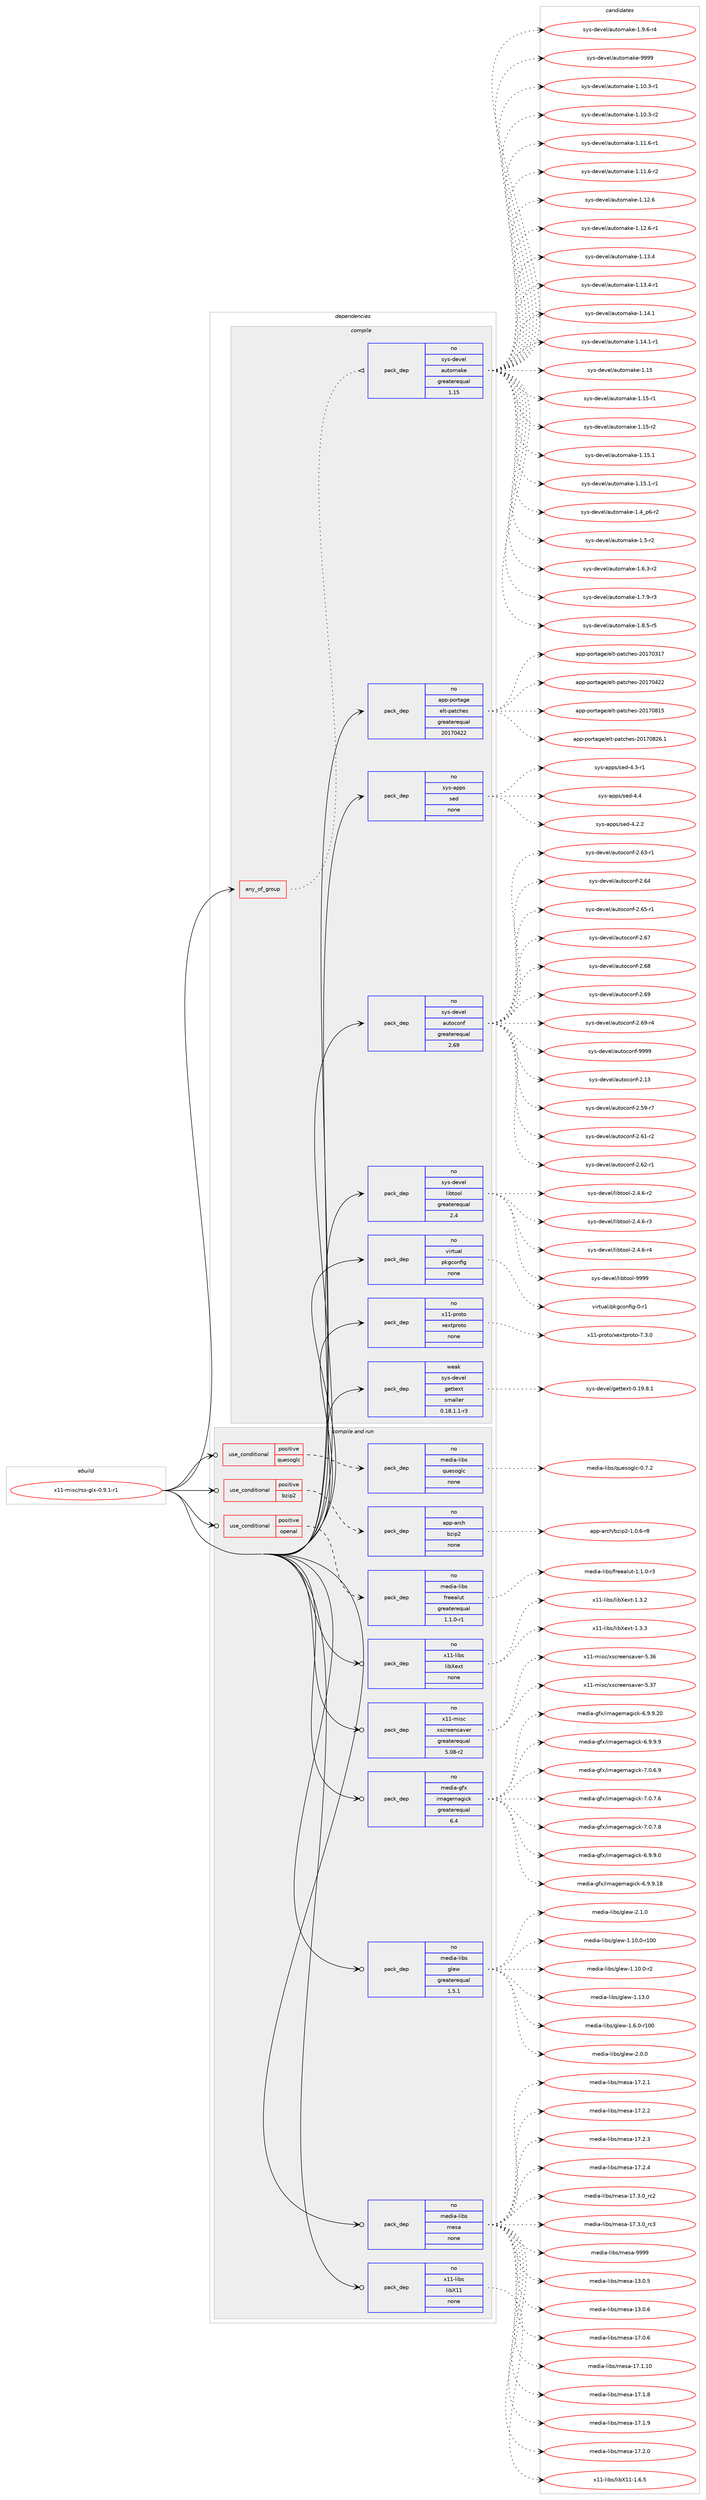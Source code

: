 digraph prolog {

# *************
# Graph options
# *************

newrank=true;
concentrate=true;
compound=true;
graph [rankdir=LR,fontname=Helvetica,fontsize=10,ranksep=1.5];#, ranksep=2.5, nodesep=0.2];
edge  [arrowhead=vee];
node  [fontname=Helvetica,fontsize=10];

# **********
# The ebuild
# **********

subgraph cluster_leftcol {
color=gray;
rank=same;
label=<<i>ebuild</i>>;
id [label="x11-misc/rss-glx-0.9.1-r1", color=red, width=4, href="../x11-misc/rss-glx-0.9.1-r1.svg"];
}

# ****************
# The dependencies
# ****************

subgraph cluster_midcol {
color=gray;
label=<<i>dependencies</i>>;
subgraph cluster_compile {
fillcolor="#eeeeee";
style=filled;
label=<<i>compile</i>>;
subgraph any9499 {
dependency523817 [label=<<TABLE BORDER="0" CELLBORDER="1" CELLSPACING="0" CELLPADDING="4"><TR><TD CELLPADDING="10">any_of_group</TD></TR></TABLE>>, shape=none, color=red];subgraph pack390745 {
dependency523818 [label=<<TABLE BORDER="0" CELLBORDER="1" CELLSPACING="0" CELLPADDING="4" WIDTH="220"><TR><TD ROWSPAN="6" CELLPADDING="30">pack_dep</TD></TR><TR><TD WIDTH="110">no</TD></TR><TR><TD>sys-devel</TD></TR><TR><TD>automake</TD></TR><TR><TD>greaterequal</TD></TR><TR><TD>1.15</TD></TR></TABLE>>, shape=none, color=blue];
}
dependency523817:e -> dependency523818:w [weight=20,style="dotted",arrowhead="oinv"];
}
id:e -> dependency523817:w [weight=20,style="solid",arrowhead="vee"];
subgraph pack390746 {
dependency523819 [label=<<TABLE BORDER="0" CELLBORDER="1" CELLSPACING="0" CELLPADDING="4" WIDTH="220"><TR><TD ROWSPAN="6" CELLPADDING="30">pack_dep</TD></TR><TR><TD WIDTH="110">no</TD></TR><TR><TD>app-portage</TD></TR><TR><TD>elt-patches</TD></TR><TR><TD>greaterequal</TD></TR><TR><TD>20170422</TD></TR></TABLE>>, shape=none, color=blue];
}
id:e -> dependency523819:w [weight=20,style="solid",arrowhead="vee"];
subgraph pack390747 {
dependency523820 [label=<<TABLE BORDER="0" CELLBORDER="1" CELLSPACING="0" CELLPADDING="4" WIDTH="220"><TR><TD ROWSPAN="6" CELLPADDING="30">pack_dep</TD></TR><TR><TD WIDTH="110">no</TD></TR><TR><TD>sys-apps</TD></TR><TR><TD>sed</TD></TR><TR><TD>none</TD></TR><TR><TD></TD></TR></TABLE>>, shape=none, color=blue];
}
id:e -> dependency523820:w [weight=20,style="solid",arrowhead="vee"];
subgraph pack390748 {
dependency523821 [label=<<TABLE BORDER="0" CELLBORDER="1" CELLSPACING="0" CELLPADDING="4" WIDTH="220"><TR><TD ROWSPAN="6" CELLPADDING="30">pack_dep</TD></TR><TR><TD WIDTH="110">no</TD></TR><TR><TD>sys-devel</TD></TR><TR><TD>autoconf</TD></TR><TR><TD>greaterequal</TD></TR><TR><TD>2.69</TD></TR></TABLE>>, shape=none, color=blue];
}
id:e -> dependency523821:w [weight=20,style="solid",arrowhead="vee"];
subgraph pack390749 {
dependency523822 [label=<<TABLE BORDER="0" CELLBORDER="1" CELLSPACING="0" CELLPADDING="4" WIDTH="220"><TR><TD ROWSPAN="6" CELLPADDING="30">pack_dep</TD></TR><TR><TD WIDTH="110">no</TD></TR><TR><TD>sys-devel</TD></TR><TR><TD>libtool</TD></TR><TR><TD>greaterequal</TD></TR><TR><TD>2.4</TD></TR></TABLE>>, shape=none, color=blue];
}
id:e -> dependency523822:w [weight=20,style="solid",arrowhead="vee"];
subgraph pack390750 {
dependency523823 [label=<<TABLE BORDER="0" CELLBORDER="1" CELLSPACING="0" CELLPADDING="4" WIDTH="220"><TR><TD ROWSPAN="6" CELLPADDING="30">pack_dep</TD></TR><TR><TD WIDTH="110">no</TD></TR><TR><TD>virtual</TD></TR><TR><TD>pkgconfig</TD></TR><TR><TD>none</TD></TR><TR><TD></TD></TR></TABLE>>, shape=none, color=blue];
}
id:e -> dependency523823:w [weight=20,style="solid",arrowhead="vee"];
subgraph pack390751 {
dependency523824 [label=<<TABLE BORDER="0" CELLBORDER="1" CELLSPACING="0" CELLPADDING="4" WIDTH="220"><TR><TD ROWSPAN="6" CELLPADDING="30">pack_dep</TD></TR><TR><TD WIDTH="110">no</TD></TR><TR><TD>x11-proto</TD></TR><TR><TD>xextproto</TD></TR><TR><TD>none</TD></TR><TR><TD></TD></TR></TABLE>>, shape=none, color=blue];
}
id:e -> dependency523824:w [weight=20,style="solid",arrowhead="vee"];
subgraph pack390752 {
dependency523825 [label=<<TABLE BORDER="0" CELLBORDER="1" CELLSPACING="0" CELLPADDING="4" WIDTH="220"><TR><TD ROWSPAN="6" CELLPADDING="30">pack_dep</TD></TR><TR><TD WIDTH="110">weak</TD></TR><TR><TD>sys-devel</TD></TR><TR><TD>gettext</TD></TR><TR><TD>smaller</TD></TR><TR><TD>0.18.1.1-r3</TD></TR></TABLE>>, shape=none, color=blue];
}
id:e -> dependency523825:w [weight=20,style="solid",arrowhead="vee"];
}
subgraph cluster_compileandrun {
fillcolor="#eeeeee";
style=filled;
label=<<i>compile and run</i>>;
subgraph cond123230 {
dependency523826 [label=<<TABLE BORDER="0" CELLBORDER="1" CELLSPACING="0" CELLPADDING="4"><TR><TD ROWSPAN="3" CELLPADDING="10">use_conditional</TD></TR><TR><TD>positive</TD></TR><TR><TD>bzip2</TD></TR></TABLE>>, shape=none, color=red];
subgraph pack390753 {
dependency523827 [label=<<TABLE BORDER="0" CELLBORDER="1" CELLSPACING="0" CELLPADDING="4" WIDTH="220"><TR><TD ROWSPAN="6" CELLPADDING="30">pack_dep</TD></TR><TR><TD WIDTH="110">no</TD></TR><TR><TD>app-arch</TD></TR><TR><TD>bzip2</TD></TR><TR><TD>none</TD></TR><TR><TD></TD></TR></TABLE>>, shape=none, color=blue];
}
dependency523826:e -> dependency523827:w [weight=20,style="dashed",arrowhead="vee"];
}
id:e -> dependency523826:w [weight=20,style="solid",arrowhead="odotvee"];
subgraph cond123231 {
dependency523828 [label=<<TABLE BORDER="0" CELLBORDER="1" CELLSPACING="0" CELLPADDING="4"><TR><TD ROWSPAN="3" CELLPADDING="10">use_conditional</TD></TR><TR><TD>positive</TD></TR><TR><TD>openal</TD></TR></TABLE>>, shape=none, color=red];
subgraph pack390754 {
dependency523829 [label=<<TABLE BORDER="0" CELLBORDER="1" CELLSPACING="0" CELLPADDING="4" WIDTH="220"><TR><TD ROWSPAN="6" CELLPADDING="30">pack_dep</TD></TR><TR><TD WIDTH="110">no</TD></TR><TR><TD>media-libs</TD></TR><TR><TD>freealut</TD></TR><TR><TD>greaterequal</TD></TR><TR><TD>1.1.0-r1</TD></TR></TABLE>>, shape=none, color=blue];
}
dependency523828:e -> dependency523829:w [weight=20,style="dashed",arrowhead="vee"];
}
id:e -> dependency523828:w [weight=20,style="solid",arrowhead="odotvee"];
subgraph cond123232 {
dependency523830 [label=<<TABLE BORDER="0" CELLBORDER="1" CELLSPACING="0" CELLPADDING="4"><TR><TD ROWSPAN="3" CELLPADDING="10">use_conditional</TD></TR><TR><TD>positive</TD></TR><TR><TD>quesoglc</TD></TR></TABLE>>, shape=none, color=red];
subgraph pack390755 {
dependency523831 [label=<<TABLE BORDER="0" CELLBORDER="1" CELLSPACING="0" CELLPADDING="4" WIDTH="220"><TR><TD ROWSPAN="6" CELLPADDING="30">pack_dep</TD></TR><TR><TD WIDTH="110">no</TD></TR><TR><TD>media-libs</TD></TR><TR><TD>quesoglc</TD></TR><TR><TD>none</TD></TR><TR><TD></TD></TR></TABLE>>, shape=none, color=blue];
}
dependency523830:e -> dependency523831:w [weight=20,style="dashed",arrowhead="vee"];
}
id:e -> dependency523830:w [weight=20,style="solid",arrowhead="odotvee"];
subgraph pack390756 {
dependency523832 [label=<<TABLE BORDER="0" CELLBORDER="1" CELLSPACING="0" CELLPADDING="4" WIDTH="220"><TR><TD ROWSPAN="6" CELLPADDING="30">pack_dep</TD></TR><TR><TD WIDTH="110">no</TD></TR><TR><TD>media-gfx</TD></TR><TR><TD>imagemagick</TD></TR><TR><TD>greaterequal</TD></TR><TR><TD>6.4</TD></TR></TABLE>>, shape=none, color=blue];
}
id:e -> dependency523832:w [weight=20,style="solid",arrowhead="odotvee"];
subgraph pack390757 {
dependency523833 [label=<<TABLE BORDER="0" CELLBORDER="1" CELLSPACING="0" CELLPADDING="4" WIDTH="220"><TR><TD ROWSPAN="6" CELLPADDING="30">pack_dep</TD></TR><TR><TD WIDTH="110">no</TD></TR><TR><TD>media-libs</TD></TR><TR><TD>glew</TD></TR><TR><TD>greaterequal</TD></TR><TR><TD>1.5.1</TD></TR></TABLE>>, shape=none, color=blue];
}
id:e -> dependency523833:w [weight=20,style="solid",arrowhead="odotvee"];
subgraph pack390758 {
dependency523834 [label=<<TABLE BORDER="0" CELLBORDER="1" CELLSPACING="0" CELLPADDING="4" WIDTH="220"><TR><TD ROWSPAN="6" CELLPADDING="30">pack_dep</TD></TR><TR><TD WIDTH="110">no</TD></TR><TR><TD>media-libs</TD></TR><TR><TD>mesa</TD></TR><TR><TD>none</TD></TR><TR><TD></TD></TR></TABLE>>, shape=none, color=blue];
}
id:e -> dependency523834:w [weight=20,style="solid",arrowhead="odotvee"];
subgraph pack390759 {
dependency523835 [label=<<TABLE BORDER="0" CELLBORDER="1" CELLSPACING="0" CELLPADDING="4" WIDTH="220"><TR><TD ROWSPAN="6" CELLPADDING="30">pack_dep</TD></TR><TR><TD WIDTH="110">no</TD></TR><TR><TD>x11-libs</TD></TR><TR><TD>libX11</TD></TR><TR><TD>none</TD></TR><TR><TD></TD></TR></TABLE>>, shape=none, color=blue];
}
id:e -> dependency523835:w [weight=20,style="solid",arrowhead="odotvee"];
subgraph pack390760 {
dependency523836 [label=<<TABLE BORDER="0" CELLBORDER="1" CELLSPACING="0" CELLPADDING="4" WIDTH="220"><TR><TD ROWSPAN="6" CELLPADDING="30">pack_dep</TD></TR><TR><TD WIDTH="110">no</TD></TR><TR><TD>x11-libs</TD></TR><TR><TD>libXext</TD></TR><TR><TD>none</TD></TR><TR><TD></TD></TR></TABLE>>, shape=none, color=blue];
}
id:e -> dependency523836:w [weight=20,style="solid",arrowhead="odotvee"];
subgraph pack390761 {
dependency523837 [label=<<TABLE BORDER="0" CELLBORDER="1" CELLSPACING="0" CELLPADDING="4" WIDTH="220"><TR><TD ROWSPAN="6" CELLPADDING="30">pack_dep</TD></TR><TR><TD WIDTH="110">no</TD></TR><TR><TD>x11-misc</TD></TR><TR><TD>xscreensaver</TD></TR><TR><TD>greaterequal</TD></TR><TR><TD>5.08-r2</TD></TR></TABLE>>, shape=none, color=blue];
}
id:e -> dependency523837:w [weight=20,style="solid",arrowhead="odotvee"];
}
subgraph cluster_run {
fillcolor="#eeeeee";
style=filled;
label=<<i>run</i>>;
}
}

# **************
# The candidates
# **************

subgraph cluster_choices {
rank=same;
color=gray;
label=<<i>candidates</i>>;

subgraph choice390745 {
color=black;
nodesep=1;
choice11512111545100101118101108479711711611110997107101454946494846514511449 [label="sys-devel/automake-1.10.3-r1", color=red, width=4,href="../sys-devel/automake-1.10.3-r1.svg"];
choice11512111545100101118101108479711711611110997107101454946494846514511450 [label="sys-devel/automake-1.10.3-r2", color=red, width=4,href="../sys-devel/automake-1.10.3-r2.svg"];
choice11512111545100101118101108479711711611110997107101454946494946544511449 [label="sys-devel/automake-1.11.6-r1", color=red, width=4,href="../sys-devel/automake-1.11.6-r1.svg"];
choice11512111545100101118101108479711711611110997107101454946494946544511450 [label="sys-devel/automake-1.11.6-r2", color=red, width=4,href="../sys-devel/automake-1.11.6-r2.svg"];
choice1151211154510010111810110847971171161111099710710145494649504654 [label="sys-devel/automake-1.12.6", color=red, width=4,href="../sys-devel/automake-1.12.6.svg"];
choice11512111545100101118101108479711711611110997107101454946495046544511449 [label="sys-devel/automake-1.12.6-r1", color=red, width=4,href="../sys-devel/automake-1.12.6-r1.svg"];
choice1151211154510010111810110847971171161111099710710145494649514652 [label="sys-devel/automake-1.13.4", color=red, width=4,href="../sys-devel/automake-1.13.4.svg"];
choice11512111545100101118101108479711711611110997107101454946495146524511449 [label="sys-devel/automake-1.13.4-r1", color=red, width=4,href="../sys-devel/automake-1.13.4-r1.svg"];
choice1151211154510010111810110847971171161111099710710145494649524649 [label="sys-devel/automake-1.14.1", color=red, width=4,href="../sys-devel/automake-1.14.1.svg"];
choice11512111545100101118101108479711711611110997107101454946495246494511449 [label="sys-devel/automake-1.14.1-r1", color=red, width=4,href="../sys-devel/automake-1.14.1-r1.svg"];
choice115121115451001011181011084797117116111109971071014549464953 [label="sys-devel/automake-1.15", color=red, width=4,href="../sys-devel/automake-1.15.svg"];
choice1151211154510010111810110847971171161111099710710145494649534511449 [label="sys-devel/automake-1.15-r1", color=red, width=4,href="../sys-devel/automake-1.15-r1.svg"];
choice1151211154510010111810110847971171161111099710710145494649534511450 [label="sys-devel/automake-1.15-r2", color=red, width=4,href="../sys-devel/automake-1.15-r2.svg"];
choice1151211154510010111810110847971171161111099710710145494649534649 [label="sys-devel/automake-1.15.1", color=red, width=4,href="../sys-devel/automake-1.15.1.svg"];
choice11512111545100101118101108479711711611110997107101454946495346494511449 [label="sys-devel/automake-1.15.1-r1", color=red, width=4,href="../sys-devel/automake-1.15.1-r1.svg"];
choice115121115451001011181011084797117116111109971071014549465295112544511450 [label="sys-devel/automake-1.4_p6-r2", color=red, width=4,href="../sys-devel/automake-1.4_p6-r2.svg"];
choice11512111545100101118101108479711711611110997107101454946534511450 [label="sys-devel/automake-1.5-r2", color=red, width=4,href="../sys-devel/automake-1.5-r2.svg"];
choice115121115451001011181011084797117116111109971071014549465446514511450 [label="sys-devel/automake-1.6.3-r2", color=red, width=4,href="../sys-devel/automake-1.6.3-r2.svg"];
choice115121115451001011181011084797117116111109971071014549465546574511451 [label="sys-devel/automake-1.7.9-r3", color=red, width=4,href="../sys-devel/automake-1.7.9-r3.svg"];
choice115121115451001011181011084797117116111109971071014549465646534511453 [label="sys-devel/automake-1.8.5-r5", color=red, width=4,href="../sys-devel/automake-1.8.5-r5.svg"];
choice115121115451001011181011084797117116111109971071014549465746544511452 [label="sys-devel/automake-1.9.6-r4", color=red, width=4,href="../sys-devel/automake-1.9.6-r4.svg"];
choice115121115451001011181011084797117116111109971071014557575757 [label="sys-devel/automake-9999", color=red, width=4,href="../sys-devel/automake-9999.svg"];
dependency523818:e -> choice11512111545100101118101108479711711611110997107101454946494846514511449:w [style=dotted,weight="100"];
dependency523818:e -> choice11512111545100101118101108479711711611110997107101454946494846514511450:w [style=dotted,weight="100"];
dependency523818:e -> choice11512111545100101118101108479711711611110997107101454946494946544511449:w [style=dotted,weight="100"];
dependency523818:e -> choice11512111545100101118101108479711711611110997107101454946494946544511450:w [style=dotted,weight="100"];
dependency523818:e -> choice1151211154510010111810110847971171161111099710710145494649504654:w [style=dotted,weight="100"];
dependency523818:e -> choice11512111545100101118101108479711711611110997107101454946495046544511449:w [style=dotted,weight="100"];
dependency523818:e -> choice1151211154510010111810110847971171161111099710710145494649514652:w [style=dotted,weight="100"];
dependency523818:e -> choice11512111545100101118101108479711711611110997107101454946495146524511449:w [style=dotted,weight="100"];
dependency523818:e -> choice1151211154510010111810110847971171161111099710710145494649524649:w [style=dotted,weight="100"];
dependency523818:e -> choice11512111545100101118101108479711711611110997107101454946495246494511449:w [style=dotted,weight="100"];
dependency523818:e -> choice115121115451001011181011084797117116111109971071014549464953:w [style=dotted,weight="100"];
dependency523818:e -> choice1151211154510010111810110847971171161111099710710145494649534511449:w [style=dotted,weight="100"];
dependency523818:e -> choice1151211154510010111810110847971171161111099710710145494649534511450:w [style=dotted,weight="100"];
dependency523818:e -> choice1151211154510010111810110847971171161111099710710145494649534649:w [style=dotted,weight="100"];
dependency523818:e -> choice11512111545100101118101108479711711611110997107101454946495346494511449:w [style=dotted,weight="100"];
dependency523818:e -> choice115121115451001011181011084797117116111109971071014549465295112544511450:w [style=dotted,weight="100"];
dependency523818:e -> choice11512111545100101118101108479711711611110997107101454946534511450:w [style=dotted,weight="100"];
dependency523818:e -> choice115121115451001011181011084797117116111109971071014549465446514511450:w [style=dotted,weight="100"];
dependency523818:e -> choice115121115451001011181011084797117116111109971071014549465546574511451:w [style=dotted,weight="100"];
dependency523818:e -> choice115121115451001011181011084797117116111109971071014549465646534511453:w [style=dotted,weight="100"];
dependency523818:e -> choice115121115451001011181011084797117116111109971071014549465746544511452:w [style=dotted,weight="100"];
dependency523818:e -> choice115121115451001011181011084797117116111109971071014557575757:w [style=dotted,weight="100"];
}
subgraph choice390746 {
color=black;
nodesep=1;
choice97112112451121111141169710310147101108116451129711699104101115455048495548514955 [label="app-portage/elt-patches-20170317", color=red, width=4,href="../app-portage/elt-patches-20170317.svg"];
choice97112112451121111141169710310147101108116451129711699104101115455048495548525050 [label="app-portage/elt-patches-20170422", color=red, width=4,href="../app-portage/elt-patches-20170422.svg"];
choice97112112451121111141169710310147101108116451129711699104101115455048495548564953 [label="app-portage/elt-patches-20170815", color=red, width=4,href="../app-portage/elt-patches-20170815.svg"];
choice971121124511211111411697103101471011081164511297116991041011154550484955485650544649 [label="app-portage/elt-patches-20170826.1", color=red, width=4,href="../app-portage/elt-patches-20170826.1.svg"];
dependency523819:e -> choice97112112451121111141169710310147101108116451129711699104101115455048495548514955:w [style=dotted,weight="100"];
dependency523819:e -> choice97112112451121111141169710310147101108116451129711699104101115455048495548525050:w [style=dotted,weight="100"];
dependency523819:e -> choice97112112451121111141169710310147101108116451129711699104101115455048495548564953:w [style=dotted,weight="100"];
dependency523819:e -> choice971121124511211111411697103101471011081164511297116991041011154550484955485650544649:w [style=dotted,weight="100"];
}
subgraph choice390747 {
color=black;
nodesep=1;
choice115121115459711211211547115101100455246504650 [label="sys-apps/sed-4.2.2", color=red, width=4,href="../sys-apps/sed-4.2.2.svg"];
choice115121115459711211211547115101100455246514511449 [label="sys-apps/sed-4.3-r1", color=red, width=4,href="../sys-apps/sed-4.3-r1.svg"];
choice11512111545971121121154711510110045524652 [label="sys-apps/sed-4.4", color=red, width=4,href="../sys-apps/sed-4.4.svg"];
dependency523820:e -> choice115121115459711211211547115101100455246504650:w [style=dotted,weight="100"];
dependency523820:e -> choice115121115459711211211547115101100455246514511449:w [style=dotted,weight="100"];
dependency523820:e -> choice11512111545971121121154711510110045524652:w [style=dotted,weight="100"];
}
subgraph choice390748 {
color=black;
nodesep=1;
choice115121115451001011181011084797117116111991111101024550464951 [label="sys-devel/autoconf-2.13", color=red, width=4,href="../sys-devel/autoconf-2.13.svg"];
choice1151211154510010111810110847971171161119911111010245504653574511455 [label="sys-devel/autoconf-2.59-r7", color=red, width=4,href="../sys-devel/autoconf-2.59-r7.svg"];
choice1151211154510010111810110847971171161119911111010245504654494511450 [label="sys-devel/autoconf-2.61-r2", color=red, width=4,href="../sys-devel/autoconf-2.61-r2.svg"];
choice1151211154510010111810110847971171161119911111010245504654504511449 [label="sys-devel/autoconf-2.62-r1", color=red, width=4,href="../sys-devel/autoconf-2.62-r1.svg"];
choice1151211154510010111810110847971171161119911111010245504654514511449 [label="sys-devel/autoconf-2.63-r1", color=red, width=4,href="../sys-devel/autoconf-2.63-r1.svg"];
choice115121115451001011181011084797117116111991111101024550465452 [label="sys-devel/autoconf-2.64", color=red, width=4,href="../sys-devel/autoconf-2.64.svg"];
choice1151211154510010111810110847971171161119911111010245504654534511449 [label="sys-devel/autoconf-2.65-r1", color=red, width=4,href="../sys-devel/autoconf-2.65-r1.svg"];
choice115121115451001011181011084797117116111991111101024550465455 [label="sys-devel/autoconf-2.67", color=red, width=4,href="../sys-devel/autoconf-2.67.svg"];
choice115121115451001011181011084797117116111991111101024550465456 [label="sys-devel/autoconf-2.68", color=red, width=4,href="../sys-devel/autoconf-2.68.svg"];
choice115121115451001011181011084797117116111991111101024550465457 [label="sys-devel/autoconf-2.69", color=red, width=4,href="../sys-devel/autoconf-2.69.svg"];
choice1151211154510010111810110847971171161119911111010245504654574511452 [label="sys-devel/autoconf-2.69-r4", color=red, width=4,href="../sys-devel/autoconf-2.69-r4.svg"];
choice115121115451001011181011084797117116111991111101024557575757 [label="sys-devel/autoconf-9999", color=red, width=4,href="../sys-devel/autoconf-9999.svg"];
dependency523821:e -> choice115121115451001011181011084797117116111991111101024550464951:w [style=dotted,weight="100"];
dependency523821:e -> choice1151211154510010111810110847971171161119911111010245504653574511455:w [style=dotted,weight="100"];
dependency523821:e -> choice1151211154510010111810110847971171161119911111010245504654494511450:w [style=dotted,weight="100"];
dependency523821:e -> choice1151211154510010111810110847971171161119911111010245504654504511449:w [style=dotted,weight="100"];
dependency523821:e -> choice1151211154510010111810110847971171161119911111010245504654514511449:w [style=dotted,weight="100"];
dependency523821:e -> choice115121115451001011181011084797117116111991111101024550465452:w [style=dotted,weight="100"];
dependency523821:e -> choice1151211154510010111810110847971171161119911111010245504654534511449:w [style=dotted,weight="100"];
dependency523821:e -> choice115121115451001011181011084797117116111991111101024550465455:w [style=dotted,weight="100"];
dependency523821:e -> choice115121115451001011181011084797117116111991111101024550465456:w [style=dotted,weight="100"];
dependency523821:e -> choice115121115451001011181011084797117116111991111101024550465457:w [style=dotted,weight="100"];
dependency523821:e -> choice1151211154510010111810110847971171161119911111010245504654574511452:w [style=dotted,weight="100"];
dependency523821:e -> choice115121115451001011181011084797117116111991111101024557575757:w [style=dotted,weight="100"];
}
subgraph choice390749 {
color=black;
nodesep=1;
choice1151211154510010111810110847108105981161111111084550465246544511450 [label="sys-devel/libtool-2.4.6-r2", color=red, width=4,href="../sys-devel/libtool-2.4.6-r2.svg"];
choice1151211154510010111810110847108105981161111111084550465246544511451 [label="sys-devel/libtool-2.4.6-r3", color=red, width=4,href="../sys-devel/libtool-2.4.6-r3.svg"];
choice1151211154510010111810110847108105981161111111084550465246544511452 [label="sys-devel/libtool-2.4.6-r4", color=red, width=4,href="../sys-devel/libtool-2.4.6-r4.svg"];
choice1151211154510010111810110847108105981161111111084557575757 [label="sys-devel/libtool-9999", color=red, width=4,href="../sys-devel/libtool-9999.svg"];
dependency523822:e -> choice1151211154510010111810110847108105981161111111084550465246544511450:w [style=dotted,weight="100"];
dependency523822:e -> choice1151211154510010111810110847108105981161111111084550465246544511451:w [style=dotted,weight="100"];
dependency523822:e -> choice1151211154510010111810110847108105981161111111084550465246544511452:w [style=dotted,weight="100"];
dependency523822:e -> choice1151211154510010111810110847108105981161111111084557575757:w [style=dotted,weight="100"];
}
subgraph choice390750 {
color=black;
nodesep=1;
choice11810511411611797108471121071039911111010210510345484511449 [label="virtual/pkgconfig-0-r1", color=red, width=4,href="../virtual/pkgconfig-0-r1.svg"];
dependency523823:e -> choice11810511411611797108471121071039911111010210510345484511449:w [style=dotted,weight="100"];
}
subgraph choice390751 {
color=black;
nodesep=1;
choice12049494511211411111611147120101120116112114111116111455546514648 [label="x11-proto/xextproto-7.3.0", color=red, width=4,href="../x11-proto/xextproto-7.3.0.svg"];
dependency523824:e -> choice12049494511211411111611147120101120116112114111116111455546514648:w [style=dotted,weight="100"];
}
subgraph choice390752 {
color=black;
nodesep=1;
choice1151211154510010111810110847103101116116101120116454846495746564649 [label="sys-devel/gettext-0.19.8.1", color=red, width=4,href="../sys-devel/gettext-0.19.8.1.svg"];
dependency523825:e -> choice1151211154510010111810110847103101116116101120116454846495746564649:w [style=dotted,weight="100"];
}
subgraph choice390753 {
color=black;
nodesep=1;
choice971121124597114991044798122105112504549464846544511456 [label="app-arch/bzip2-1.0.6-r8", color=red, width=4,href="../app-arch/bzip2-1.0.6-r8.svg"];
dependency523827:e -> choice971121124597114991044798122105112504549464846544511456:w [style=dotted,weight="100"];
}
subgraph choice390754 {
color=black;
nodesep=1;
choice10910110010597451081059811547102114101101971081171164549464946484511451 [label="media-libs/freealut-1.1.0-r3", color=red, width=4,href="../media-libs/freealut-1.1.0-r3.svg"];
dependency523829:e -> choice10910110010597451081059811547102114101101971081171164549464946484511451:w [style=dotted,weight="100"];
}
subgraph choice390755 {
color=black;
nodesep=1;
choice1091011001059745108105981154711311710111511110310899454846554650 [label="media-libs/quesoglc-0.7.2", color=red, width=4,href="../media-libs/quesoglc-0.7.2.svg"];
dependency523831:e -> choice1091011001059745108105981154711311710111511110310899454846554650:w [style=dotted,weight="100"];
}
subgraph choice390756 {
color=black;
nodesep=1;
choice1091011001059745103102120471051099710310110997103105991074554465746574648 [label="media-gfx/imagemagick-6.9.9.0", color=red, width=4,href="../media-gfx/imagemagick-6.9.9.0.svg"];
choice109101100105974510310212047105109971031011099710310599107455446574657464956 [label="media-gfx/imagemagick-6.9.9.18", color=red, width=4,href="../media-gfx/imagemagick-6.9.9.18.svg"];
choice109101100105974510310212047105109971031011099710310599107455446574657465048 [label="media-gfx/imagemagick-6.9.9.20", color=red, width=4,href="../media-gfx/imagemagick-6.9.9.20.svg"];
choice1091011001059745103102120471051099710310110997103105991074554465746574657 [label="media-gfx/imagemagick-6.9.9.9", color=red, width=4,href="../media-gfx/imagemagick-6.9.9.9.svg"];
choice1091011001059745103102120471051099710310110997103105991074555464846544657 [label="media-gfx/imagemagick-7.0.6.9", color=red, width=4,href="../media-gfx/imagemagick-7.0.6.9.svg"];
choice1091011001059745103102120471051099710310110997103105991074555464846554654 [label="media-gfx/imagemagick-7.0.7.6", color=red, width=4,href="../media-gfx/imagemagick-7.0.7.6.svg"];
choice1091011001059745103102120471051099710310110997103105991074555464846554656 [label="media-gfx/imagemagick-7.0.7.8", color=red, width=4,href="../media-gfx/imagemagick-7.0.7.8.svg"];
dependency523832:e -> choice1091011001059745103102120471051099710310110997103105991074554465746574648:w [style=dotted,weight="100"];
dependency523832:e -> choice109101100105974510310212047105109971031011099710310599107455446574657464956:w [style=dotted,weight="100"];
dependency523832:e -> choice109101100105974510310212047105109971031011099710310599107455446574657465048:w [style=dotted,weight="100"];
dependency523832:e -> choice1091011001059745103102120471051099710310110997103105991074554465746574657:w [style=dotted,weight="100"];
dependency523832:e -> choice1091011001059745103102120471051099710310110997103105991074555464846544657:w [style=dotted,weight="100"];
dependency523832:e -> choice1091011001059745103102120471051099710310110997103105991074555464846554654:w [style=dotted,weight="100"];
dependency523832:e -> choice1091011001059745103102120471051099710310110997103105991074555464846554656:w [style=dotted,weight="100"];
}
subgraph choice390757 {
color=black;
nodesep=1;
choice109101100105974510810598115471031081011194549464948464845114494848 [label="media-libs/glew-1.10.0-r100", color=red, width=4,href="../media-libs/glew-1.10.0-r100.svg"];
choice10910110010597451081059811547103108101119454946494846484511450 [label="media-libs/glew-1.10.0-r2", color=red, width=4,href="../media-libs/glew-1.10.0-r2.svg"];
choice1091011001059745108105981154710310810111945494649514648 [label="media-libs/glew-1.13.0", color=red, width=4,href="../media-libs/glew-1.13.0.svg"];
choice1091011001059745108105981154710310810111945494654464845114494848 [label="media-libs/glew-1.6.0-r100", color=red, width=4,href="../media-libs/glew-1.6.0-r100.svg"];
choice10910110010597451081059811547103108101119455046484648 [label="media-libs/glew-2.0.0", color=red, width=4,href="../media-libs/glew-2.0.0.svg"];
choice10910110010597451081059811547103108101119455046494648 [label="media-libs/glew-2.1.0", color=red, width=4,href="../media-libs/glew-2.1.0.svg"];
dependency523833:e -> choice109101100105974510810598115471031081011194549464948464845114494848:w [style=dotted,weight="100"];
dependency523833:e -> choice10910110010597451081059811547103108101119454946494846484511450:w [style=dotted,weight="100"];
dependency523833:e -> choice1091011001059745108105981154710310810111945494649514648:w [style=dotted,weight="100"];
dependency523833:e -> choice1091011001059745108105981154710310810111945494654464845114494848:w [style=dotted,weight="100"];
dependency523833:e -> choice10910110010597451081059811547103108101119455046484648:w [style=dotted,weight="100"];
dependency523833:e -> choice10910110010597451081059811547103108101119455046494648:w [style=dotted,weight="100"];
}
subgraph choice390758 {
color=black;
nodesep=1;
choice109101100105974510810598115471091011159745495146484653 [label="media-libs/mesa-13.0.5", color=red, width=4,href="../media-libs/mesa-13.0.5.svg"];
choice109101100105974510810598115471091011159745495146484654 [label="media-libs/mesa-13.0.6", color=red, width=4,href="../media-libs/mesa-13.0.6.svg"];
choice109101100105974510810598115471091011159745495546484654 [label="media-libs/mesa-17.0.6", color=red, width=4,href="../media-libs/mesa-17.0.6.svg"];
choice10910110010597451081059811547109101115974549554649464948 [label="media-libs/mesa-17.1.10", color=red, width=4,href="../media-libs/mesa-17.1.10.svg"];
choice109101100105974510810598115471091011159745495546494656 [label="media-libs/mesa-17.1.8", color=red, width=4,href="../media-libs/mesa-17.1.8.svg"];
choice109101100105974510810598115471091011159745495546494657 [label="media-libs/mesa-17.1.9", color=red, width=4,href="../media-libs/mesa-17.1.9.svg"];
choice109101100105974510810598115471091011159745495546504648 [label="media-libs/mesa-17.2.0", color=red, width=4,href="../media-libs/mesa-17.2.0.svg"];
choice109101100105974510810598115471091011159745495546504649 [label="media-libs/mesa-17.2.1", color=red, width=4,href="../media-libs/mesa-17.2.1.svg"];
choice109101100105974510810598115471091011159745495546504650 [label="media-libs/mesa-17.2.2", color=red, width=4,href="../media-libs/mesa-17.2.2.svg"];
choice109101100105974510810598115471091011159745495546504651 [label="media-libs/mesa-17.2.3", color=red, width=4,href="../media-libs/mesa-17.2.3.svg"];
choice109101100105974510810598115471091011159745495546504652 [label="media-libs/mesa-17.2.4", color=red, width=4,href="../media-libs/mesa-17.2.4.svg"];
choice109101100105974510810598115471091011159745495546514648951149950 [label="media-libs/mesa-17.3.0_rc2", color=red, width=4,href="../media-libs/mesa-17.3.0_rc2.svg"];
choice109101100105974510810598115471091011159745495546514648951149951 [label="media-libs/mesa-17.3.0_rc3", color=red, width=4,href="../media-libs/mesa-17.3.0_rc3.svg"];
choice10910110010597451081059811547109101115974557575757 [label="media-libs/mesa-9999", color=red, width=4,href="../media-libs/mesa-9999.svg"];
dependency523834:e -> choice109101100105974510810598115471091011159745495146484653:w [style=dotted,weight="100"];
dependency523834:e -> choice109101100105974510810598115471091011159745495146484654:w [style=dotted,weight="100"];
dependency523834:e -> choice109101100105974510810598115471091011159745495546484654:w [style=dotted,weight="100"];
dependency523834:e -> choice10910110010597451081059811547109101115974549554649464948:w [style=dotted,weight="100"];
dependency523834:e -> choice109101100105974510810598115471091011159745495546494656:w [style=dotted,weight="100"];
dependency523834:e -> choice109101100105974510810598115471091011159745495546494657:w [style=dotted,weight="100"];
dependency523834:e -> choice109101100105974510810598115471091011159745495546504648:w [style=dotted,weight="100"];
dependency523834:e -> choice109101100105974510810598115471091011159745495546504649:w [style=dotted,weight="100"];
dependency523834:e -> choice109101100105974510810598115471091011159745495546504650:w [style=dotted,weight="100"];
dependency523834:e -> choice109101100105974510810598115471091011159745495546504651:w [style=dotted,weight="100"];
dependency523834:e -> choice109101100105974510810598115471091011159745495546504652:w [style=dotted,weight="100"];
dependency523834:e -> choice109101100105974510810598115471091011159745495546514648951149950:w [style=dotted,weight="100"];
dependency523834:e -> choice109101100105974510810598115471091011159745495546514648951149951:w [style=dotted,weight="100"];
dependency523834:e -> choice10910110010597451081059811547109101115974557575757:w [style=dotted,weight="100"];
}
subgraph choice390759 {
color=black;
nodesep=1;
choice120494945108105981154710810598884949454946544653 [label="x11-libs/libX11-1.6.5", color=red, width=4,href="../x11-libs/libX11-1.6.5.svg"];
dependency523835:e -> choice120494945108105981154710810598884949454946544653:w [style=dotted,weight="100"];
}
subgraph choice390760 {
color=black;
nodesep=1;
choice12049494510810598115471081059888101120116454946514650 [label="x11-libs/libXext-1.3.2", color=red, width=4,href="../x11-libs/libXext-1.3.2.svg"];
choice12049494510810598115471081059888101120116454946514651 [label="x11-libs/libXext-1.3.3", color=red, width=4,href="../x11-libs/libXext-1.3.3.svg"];
dependency523836:e -> choice12049494510810598115471081059888101120116454946514650:w [style=dotted,weight="100"];
dependency523836:e -> choice12049494510810598115471081059888101120116454946514651:w [style=dotted,weight="100"];
}
subgraph choice390761 {
color=black;
nodesep=1;
choice120494945109105115994712011599114101101110115971181011144553465154 [label="x11-misc/xscreensaver-5.36", color=red, width=4,href="../x11-misc/xscreensaver-5.36.svg"];
choice120494945109105115994712011599114101101110115971181011144553465155 [label="x11-misc/xscreensaver-5.37", color=red, width=4,href="../x11-misc/xscreensaver-5.37.svg"];
dependency523837:e -> choice120494945109105115994712011599114101101110115971181011144553465154:w [style=dotted,weight="100"];
dependency523837:e -> choice120494945109105115994712011599114101101110115971181011144553465155:w [style=dotted,weight="100"];
}
}

}
